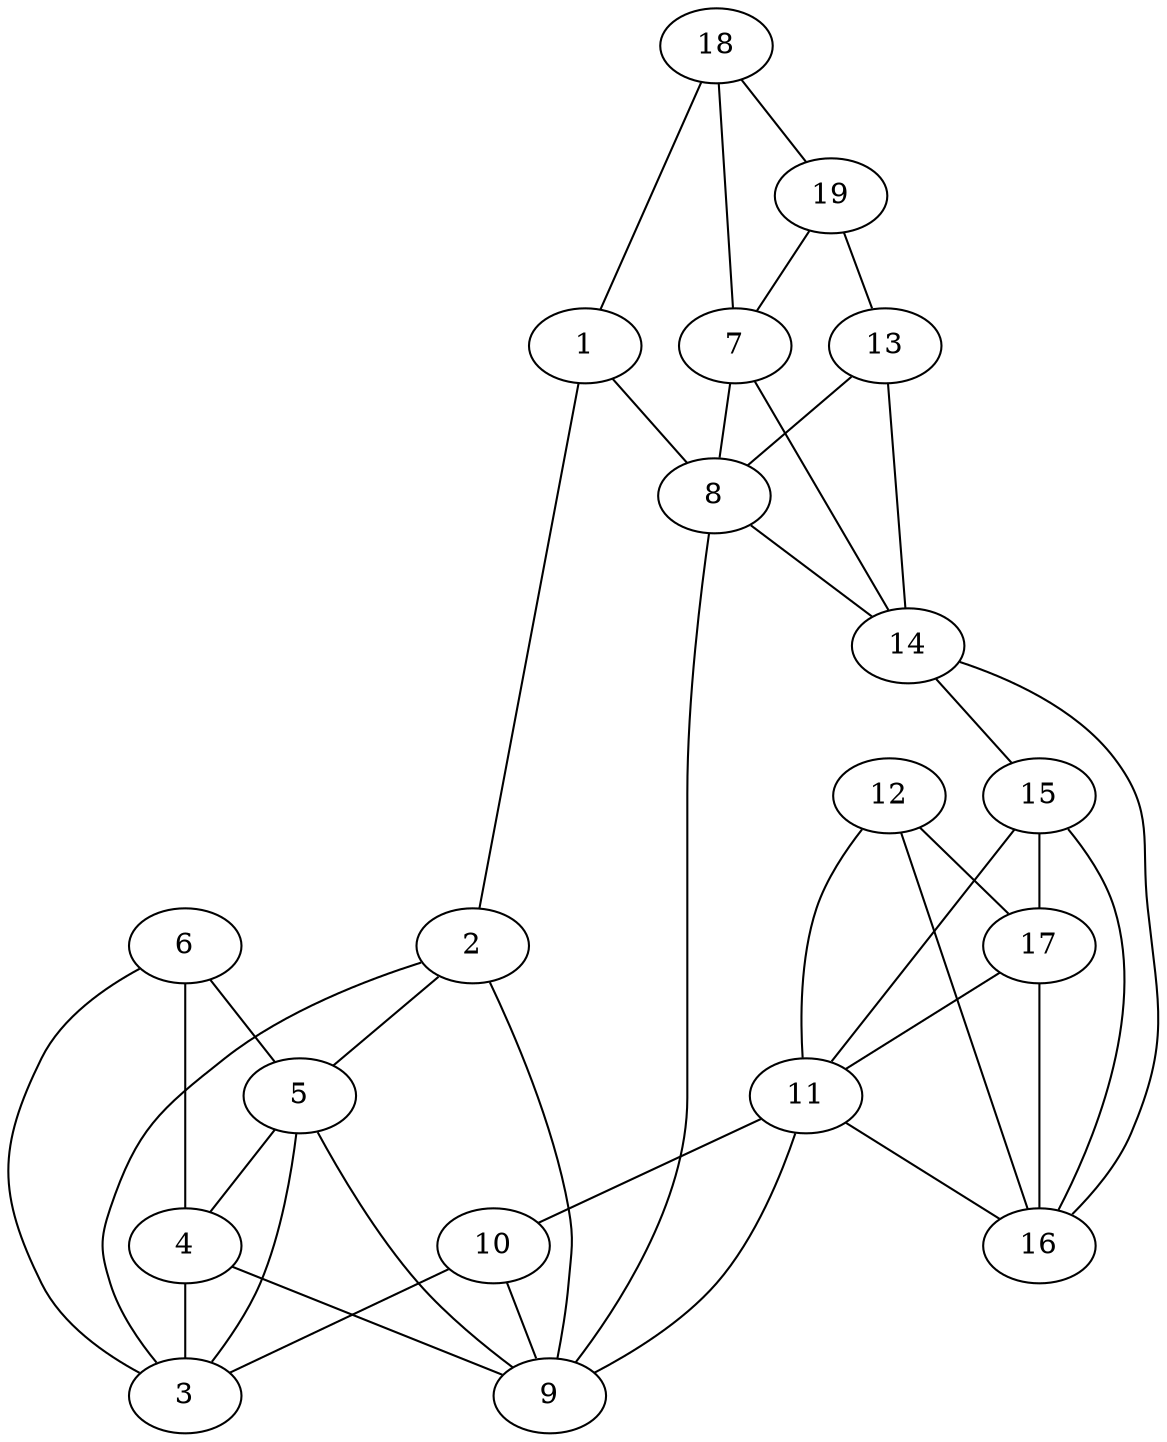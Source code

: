 graph pdb1ow8 {
	1	 [aaLength=21,
		sequence=vanDerWaals,
		type=0];
	2	 [aaLength=27,
		sequence=vanDerWaals,
		type=0];
	1 -- 2	 [distance0="24.65109",
		frequency=1,
		type0=1];
	8	 [aaLength=25,
		sequence=vanDerWaals,
		type=0];
	1 -- 8	 [distance0="50.5543",
		frequency=1,
		type0=3];
	3	 [aaLength=3,
		sequence=vanDerWaals,
		type=0];
	2 -- 3	 [distance0="0.0",
		frequency=1,
		type0=5];
	5	 [aaLength=29,
		sequence=vanDerWaals,
		type=0];
	2 -- 5	 [distance0="35.74811",
		frequency=1,
		type0=3];
	9	 [aaLength=5,
		sequence=vanDerWaals,
		type=0];
	2 -- 9	 [distance0="34.35591",
		frequency=1,
		type0=2];
	4	 [aaLength=3,
		sequence=vanDerWaals,
		type=0];
	4 -- 3	 [distance0="9.144704",
		frequency=1,
		type0=1];
	4 -- 9	 [distance0="15.92206",
		frequency=1,
		type0=2];
	5 -- 3	 [distance0="27.07478",
		frequency=1,
		type0=2];
	5 -- 4	 [distance0="25.47916",
		frequency=1,
		type0=1];
	5 -- 9	 [distance0="30.12993",
		frequency=1,
		type0=3];
	6	 [aaLength=36,
		sequence=vanDerWaals,
		type=0];
	6 -- 3	 [distance0="45.30082",
		frequency=1,
		type0=3];
	6 -- 4	 [distance0="42.03348",
		frequency=1,
		type0=2];
	6 -- 5	 [distance0="33.19624",
		frequency=1,
		type0=1];
	7	 [aaLength=21,
		sequence=vanDerWaals,
		type=0];
	7 -- 8	 [distance0="24.86566",
		distance1="0.0",
		frequency=2,
		type0=1,
		type1=4];
	14	 [aaLength=25,
		sequence=vanDerWaals,
		type=0];
	7 -- 14	 [distance0="42.46614",
		frequency=1,
		type0=3];
	8 -- 9	 [distance0="32.85811",
		distance1="0.0",
		frequency=2,
		type0=3,
		type1=5];
	8 -- 14	 [distance0="30.59882",
		frequency=1,
		type0=2];
	10	 [aaLength=3,
		sequence=vanDerWaals,
		type=0];
	10 -- 3	 [distance0="12.01672",
		frequency=1,
		type0=2];
	10 -- 9	 [distance0="7.183339",
		frequency=1,
		type0=1];
	11	 [aaLength=29,
		sequence=vanDerWaals,
		type=0];
	11 -- 9	 [distance0="25.57871",
		frequency=1,
		type0=3];
	11 -- 10	 [distance0="23.50494",
		frequency=1,
		type0=2];
	16	 [aaLength=29,
		sequence=vanDerWaals,
		type=0];
	11 -- 16	 [distance0="16.27064",
		frequency=1,
		type0=1];
	12	 [aaLength=35,
		sequence=vanDerWaals,
		type=0];
	12 -- 11	 [distance0="33.72219",
		frequency=1,
		type0=2];
	12 -- 16	 [distance0="38.98881",
		frequency=1,
		type0=3];
	17	 [aaLength=38,
		sequence=vanDerWaals,
		type=0];
	12 -- 17	 [distance0="25.71847",
		frequency=1,
		type0=1];
	13	 [aaLength=20,
		sequence=vanDerWaals,
		type=0];
	13 -- 8	 [distance0="40.9174",
		frequency=1,
		type0=3];
	13 -- 14	 [distance0="24.78375",
		distance1="0.0",
		frequency=2,
		type0=1,
		type1=4];
	15	 [aaLength=3,
		sequence=vanDerWaals,
		type=0];
	14 -- 15	 [distance0="0.0",
		frequency=1,
		type0=4];
	14 -- 16	 [distance0="34.56042",
		frequency=1,
		type0=3];
	15 -- 11	 [distance0="38.0907",
		frequency=1,
		type0=2];
	15 -- 16	 [distance0="23.52986",
		distance1="0.0",
		frequency=2,
		type0=1,
		type1=5];
	15 -- 17	 [distance0="38.79136",
		frequency=1,
		type0=3];
	17 -- 11	 [distance0="37.73083",
		frequency=1,
		type0=3];
	17 -- 16	 [distance0="31.44717",
		frequency=1,
		type0=2];
	18	 [aaLength=12,
		sequence=LSELDRLLLELN,
		type=0];
	18 -- 1	 [distance0="920.0038",
		frequency=1,
		type0=2];
	18 -- 7	 [distance0="921.1225",
		frequency=1,
		type0=3];
	19	 [aaLength=12,
		sequence=LSELDRLLLELN,
		type=0];
	18 -- 19	 [distance0="63.35882",
		frequency=1,
		type0=1];
	19 -- 7	 [distance0="920.6101",
		frequency=1,
		type0=3];
	19 -- 13	 [distance0="920.0558",
		frequency=1,
		type0=2];
}
